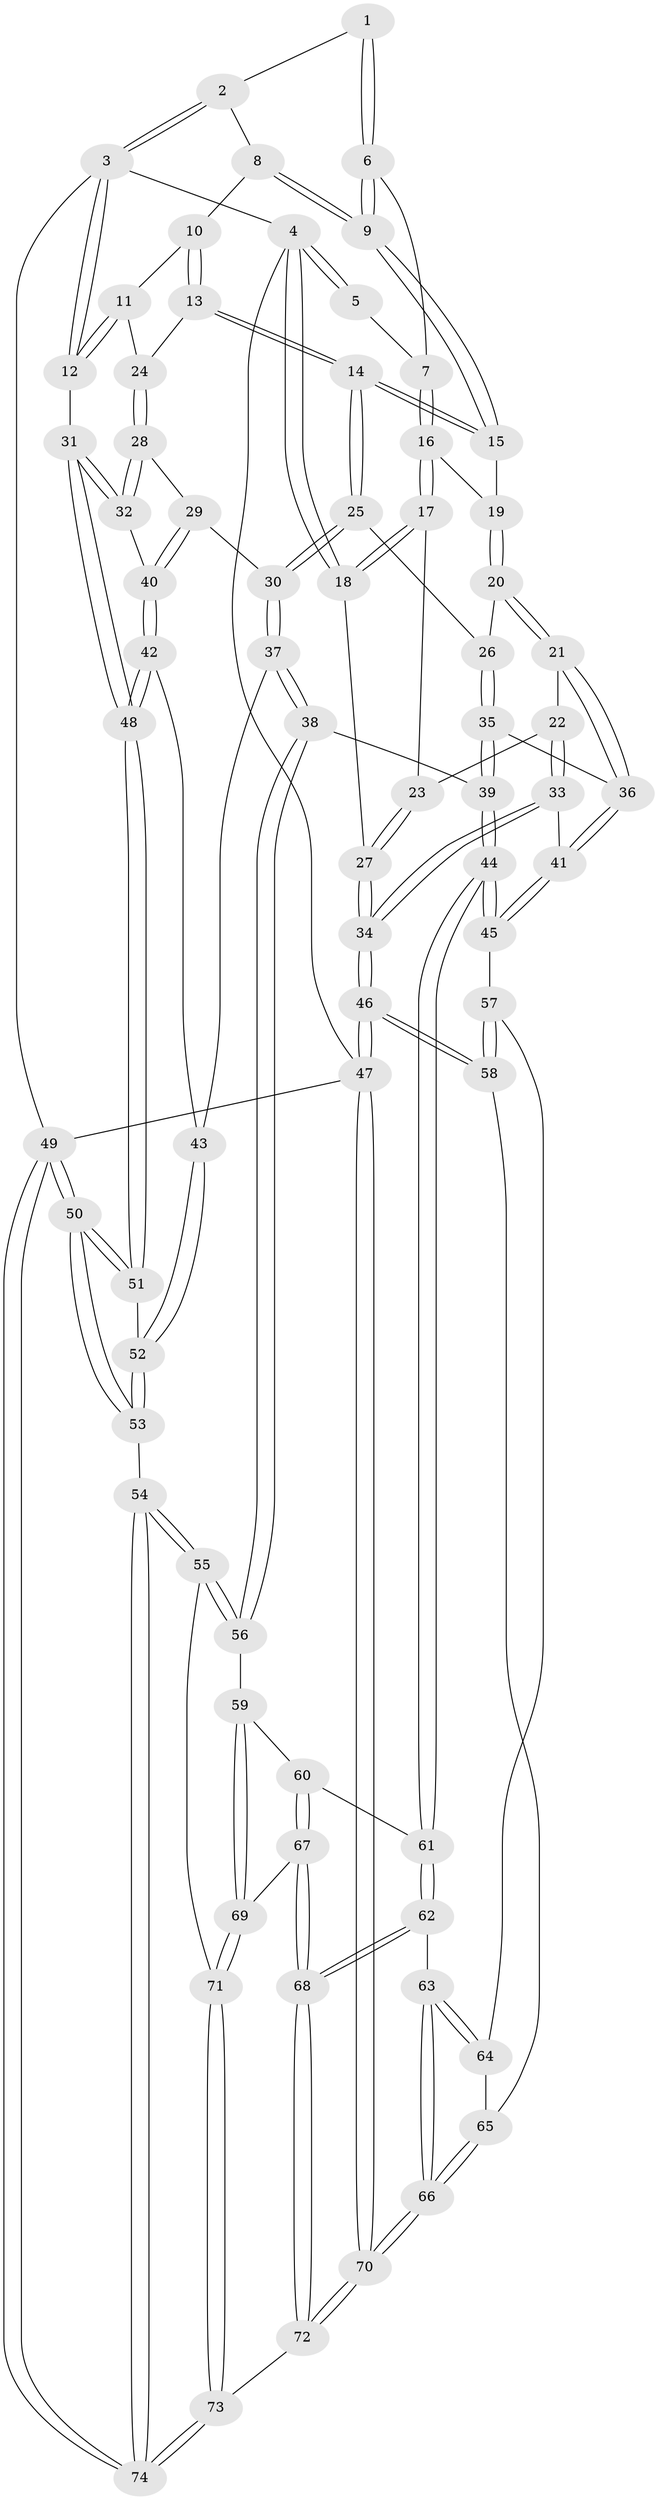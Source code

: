 // coarse degree distribution, {4: 0.38636363636363635, 5: 0.3409090909090909, 3: 0.25, 6: 0.022727272727272728}
// Generated by graph-tools (version 1.1) at 2025/24/03/03/25 07:24:32]
// undirected, 74 vertices, 182 edges
graph export_dot {
graph [start="1"]
  node [color=gray90,style=filled];
  1 [pos="+0.5719244305956018+0"];
  2 [pos="+0.6707994315167227+0"];
  3 [pos="+1+0"];
  4 [pos="+0+0"];
  5 [pos="+0.25388678836453327+0"];
  6 [pos="+0.4336933353902288+0.07709827401474292"];
  7 [pos="+0.26888613662323585+0.07516808447621794"];
  8 [pos="+0.6749421316652083+0"];
  9 [pos="+0.5783395872683078+0.15419053475961558"];
  10 [pos="+0.7829623277806164+0.0918429271978091"];
  11 [pos="+1+0.14004211046379764"];
  12 [pos="+1+0"];
  13 [pos="+0.7690142870802792+0.25981713649418864"];
  14 [pos="+0.6108497879358948+0.28467409791773896"];
  15 [pos="+0.5756164554322407+0.1868834557021913"];
  16 [pos="+0.26012183837894814+0.0979302331211883"];
  17 [pos="+0.24337640606606625+0.11735737391801583"];
  18 [pos="+0+0.15163061906685882"];
  19 [pos="+0.41845147736578236+0.21396441346916514"];
  20 [pos="+0.3990541673023389+0.2858943852181566"];
  21 [pos="+0.3259000838885369+0.35629458793567664"];
  22 [pos="+0.2586757954678112+0.3308466109993239"];
  23 [pos="+0.23438732211966137+0.2776359914620079"];
  24 [pos="+0.8594010851771916+0.2986933938227195"];
  25 [pos="+0.6056877182082977+0.3028766330768699"];
  26 [pos="+0.5680935068199968+0.3325428335968572"];
  27 [pos="+0+0.3301583283765387"];
  28 [pos="+0.8640263962903623+0.337395132993907"];
  29 [pos="+0.8323564984739552+0.38075487599867797"];
  30 [pos="+0.7178997493587773+0.467875322581124"];
  31 [pos="+1+0.4275661710098398"];
  32 [pos="+0.9429096199065474+0.40096096592728553"];
  33 [pos="+0.13064903207151424+0.5067981385888599"];
  34 [pos="+0+0.49299304834008006"];
  35 [pos="+0.4501657043493813+0.4777243606642753"];
  36 [pos="+0.4252126683539078+0.4726190899230804"];
  37 [pos="+0.7164063719230591+0.53954381246337"];
  38 [pos="+0.5769494822405217+0.6181309986258946"];
  39 [pos="+0.5270155210369223+0.5894517122076267"];
  40 [pos="+0.8894217145610568+0.5528090020128665"];
  41 [pos="+0.23820072502709522+0.5971907122326914"];
  42 [pos="+0.8874701926062631+0.5707635629043782"];
  43 [pos="+0.8288485891359167+0.5966248371577122"];
  44 [pos="+0.3458191370515332+0.7130055294509118"];
  45 [pos="+0.2450942131622714+0.6353234495982096"];
  46 [pos="+0+0.6603705788217288"];
  47 [pos="+0+1"];
  48 [pos="+1+0.6168807379366056"];
  49 [pos="+1+1"];
  50 [pos="+1+1"];
  51 [pos="+1+0.6996176195266174"];
  52 [pos="+0.827003551367479+0.8159155748415354"];
  53 [pos="+0.8046775212994691+0.8463897306491316"];
  54 [pos="+0.7901975969802696+0.8584403427249665"];
  55 [pos="+0.6176384052767734+0.778953923048825"];
  56 [pos="+0.5962665395354269+0.7524903038837892"];
  57 [pos="+0.19854819237237298+0.6965266860007355"];
  58 [pos="+0+0.6880394383804841"];
  59 [pos="+0.4753315015724895+0.7911461892733673"];
  60 [pos="+0.40691387219596487+0.7927353816187569"];
  61 [pos="+0.35906733329800783+0.7632257715499364"];
  62 [pos="+0.2893399564011167+0.8398040346685154"];
  63 [pos="+0.22516291816650627+0.8462981178786192"];
  64 [pos="+0.1824231922554365+0.7514585428525531"];
  65 [pos="+0.09771192333858428+0.7863388132812258"];
  66 [pos="+0.11888428004453984+0.9852551081777244"];
  67 [pos="+0.40897288711963176+0.9038934043350245"];
  68 [pos="+0.35655518369761785+0.965513335004677"];
  69 [pos="+0.47732254929059637+0.9048579398242123"];
  70 [pos="+0+1"];
  71 [pos="+0.5331821694655128+0.9349797411424733"];
  72 [pos="+0.31288124753851726+1"];
  73 [pos="+0.5656654627720947+1"];
  74 [pos="+0.7580863964328896+1"];
  1 -- 2;
  1 -- 6;
  1 -- 6;
  2 -- 3;
  2 -- 3;
  2 -- 8;
  3 -- 4;
  3 -- 12;
  3 -- 12;
  3 -- 49;
  4 -- 5;
  4 -- 5;
  4 -- 18;
  4 -- 18;
  4 -- 47;
  5 -- 7;
  6 -- 7;
  6 -- 9;
  6 -- 9;
  7 -- 16;
  7 -- 16;
  8 -- 9;
  8 -- 9;
  8 -- 10;
  9 -- 15;
  9 -- 15;
  10 -- 11;
  10 -- 13;
  10 -- 13;
  11 -- 12;
  11 -- 12;
  11 -- 24;
  12 -- 31;
  13 -- 14;
  13 -- 14;
  13 -- 24;
  14 -- 15;
  14 -- 15;
  14 -- 25;
  14 -- 25;
  15 -- 19;
  16 -- 17;
  16 -- 17;
  16 -- 19;
  17 -- 18;
  17 -- 18;
  17 -- 23;
  18 -- 27;
  19 -- 20;
  19 -- 20;
  20 -- 21;
  20 -- 21;
  20 -- 26;
  21 -- 22;
  21 -- 36;
  21 -- 36;
  22 -- 23;
  22 -- 33;
  22 -- 33;
  23 -- 27;
  23 -- 27;
  24 -- 28;
  24 -- 28;
  25 -- 26;
  25 -- 30;
  25 -- 30;
  26 -- 35;
  26 -- 35;
  27 -- 34;
  27 -- 34;
  28 -- 29;
  28 -- 32;
  28 -- 32;
  29 -- 30;
  29 -- 40;
  29 -- 40;
  30 -- 37;
  30 -- 37;
  31 -- 32;
  31 -- 32;
  31 -- 48;
  31 -- 48;
  32 -- 40;
  33 -- 34;
  33 -- 34;
  33 -- 41;
  34 -- 46;
  34 -- 46;
  35 -- 36;
  35 -- 39;
  35 -- 39;
  36 -- 41;
  36 -- 41;
  37 -- 38;
  37 -- 38;
  37 -- 43;
  38 -- 39;
  38 -- 56;
  38 -- 56;
  39 -- 44;
  39 -- 44;
  40 -- 42;
  40 -- 42;
  41 -- 45;
  41 -- 45;
  42 -- 43;
  42 -- 48;
  42 -- 48;
  43 -- 52;
  43 -- 52;
  44 -- 45;
  44 -- 45;
  44 -- 61;
  44 -- 61;
  45 -- 57;
  46 -- 47;
  46 -- 47;
  46 -- 58;
  46 -- 58;
  47 -- 70;
  47 -- 70;
  47 -- 49;
  48 -- 51;
  48 -- 51;
  49 -- 50;
  49 -- 50;
  49 -- 74;
  49 -- 74;
  50 -- 51;
  50 -- 51;
  50 -- 53;
  50 -- 53;
  51 -- 52;
  52 -- 53;
  52 -- 53;
  53 -- 54;
  54 -- 55;
  54 -- 55;
  54 -- 74;
  54 -- 74;
  55 -- 56;
  55 -- 56;
  55 -- 71;
  56 -- 59;
  57 -- 58;
  57 -- 58;
  57 -- 64;
  58 -- 65;
  59 -- 60;
  59 -- 69;
  59 -- 69;
  60 -- 61;
  60 -- 67;
  60 -- 67;
  61 -- 62;
  61 -- 62;
  62 -- 63;
  62 -- 68;
  62 -- 68;
  63 -- 64;
  63 -- 64;
  63 -- 66;
  63 -- 66;
  64 -- 65;
  65 -- 66;
  65 -- 66;
  66 -- 70;
  66 -- 70;
  67 -- 68;
  67 -- 68;
  67 -- 69;
  68 -- 72;
  68 -- 72;
  69 -- 71;
  69 -- 71;
  70 -- 72;
  70 -- 72;
  71 -- 73;
  71 -- 73;
  72 -- 73;
  73 -- 74;
  73 -- 74;
}
